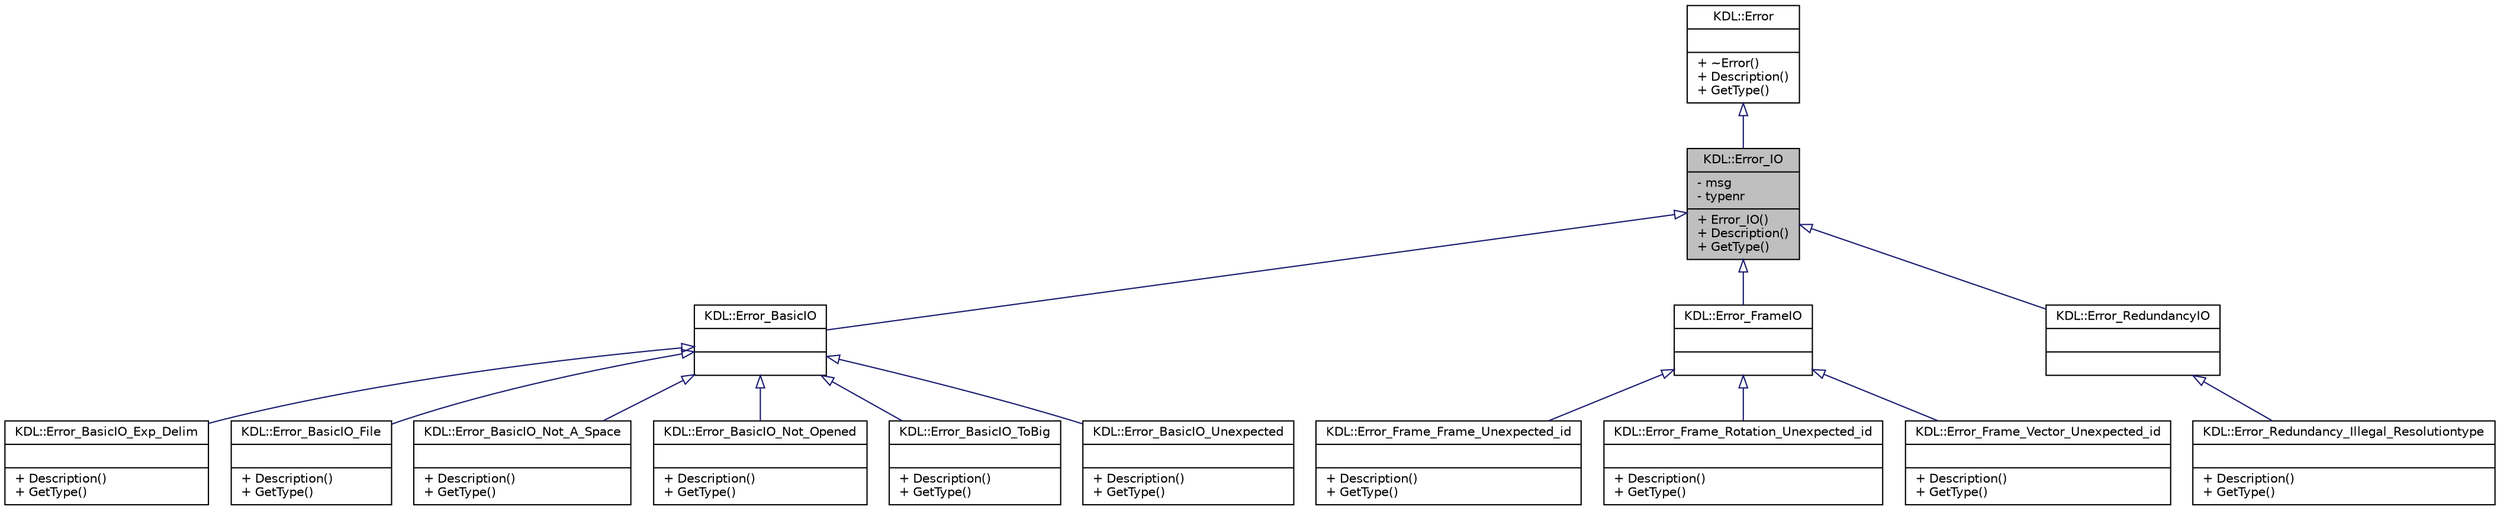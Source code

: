 digraph G
{
  edge [fontname="Helvetica",fontsize="10",labelfontname="Helvetica",labelfontsize="10"];
  node [fontname="Helvetica",fontsize="10",shape=record];
  Node1 [label="{KDL::Error_IO\n|- msg\l- typenr\l|+ Error_IO()\l+ Description()\l+ GetType()\l}",height=0.2,width=0.4,color="black", fillcolor="grey75", style="filled" fontcolor="black"];
  Node2 -> Node1 [dir=back,color="midnightblue",fontsize="10",style="solid",arrowtail="empty",fontname="Helvetica"];
  Node2 [label="{KDL::Error\n||+ ~Error()\l+ Description()\l+ GetType()\l}",height=0.2,width=0.4,color="black", fillcolor="white", style="filled",URL="$de/d0c/classKDL_1_1Error.html"];
  Node1 -> Node3 [dir=back,color="midnightblue",fontsize="10",style="solid",arrowtail="empty",fontname="Helvetica"];
  Node3 [label="{KDL::Error_BasicIO\n||}",height=0.2,width=0.4,color="black", fillcolor="white", style="filled",URL="$d2/d30/classKDL_1_1Error__BasicIO.html"];
  Node3 -> Node4 [dir=back,color="midnightblue",fontsize="10",style="solid",arrowtail="empty",fontname="Helvetica"];
  Node4 [label="{KDL::Error_BasicIO_Exp_Delim\n||+ Description()\l+ GetType()\l}",height=0.2,width=0.4,color="black", fillcolor="white", style="filled",URL="$d9/d48/classKDL_1_1Error__BasicIO__Exp__Delim.html"];
  Node3 -> Node5 [dir=back,color="midnightblue",fontsize="10",style="solid",arrowtail="empty",fontname="Helvetica"];
  Node5 [label="{KDL::Error_BasicIO_File\n||+ Description()\l+ GetType()\l}",height=0.2,width=0.4,color="black", fillcolor="white", style="filled",URL="$d7/d02/classKDL_1_1Error__BasicIO__File.html"];
  Node3 -> Node6 [dir=back,color="midnightblue",fontsize="10",style="solid",arrowtail="empty",fontname="Helvetica"];
  Node6 [label="{KDL::Error_BasicIO_Not_A_Space\n||+ Description()\l+ GetType()\l}",height=0.2,width=0.4,color="black", fillcolor="white", style="filled",URL="$d8/d5d/classKDL_1_1Error__BasicIO__Not__A__Space.html"];
  Node3 -> Node7 [dir=back,color="midnightblue",fontsize="10",style="solid",arrowtail="empty",fontname="Helvetica"];
  Node7 [label="{KDL::Error_BasicIO_Not_Opened\n||+ Description()\l+ GetType()\l}",height=0.2,width=0.4,color="black", fillcolor="white", style="filled",URL="$df/d20/classKDL_1_1Error__BasicIO__Not__Opened.html"];
  Node3 -> Node8 [dir=back,color="midnightblue",fontsize="10",style="solid",arrowtail="empty",fontname="Helvetica"];
  Node8 [label="{KDL::Error_BasicIO_ToBig\n||+ Description()\l+ GetType()\l}",height=0.2,width=0.4,color="black", fillcolor="white", style="filled",URL="$dc/d89/classKDL_1_1Error__BasicIO__ToBig.html"];
  Node3 -> Node9 [dir=back,color="midnightblue",fontsize="10",style="solid",arrowtail="empty",fontname="Helvetica"];
  Node9 [label="{KDL::Error_BasicIO_Unexpected\n||+ Description()\l+ GetType()\l}",height=0.2,width=0.4,color="black", fillcolor="white", style="filled",URL="$d9/dbb/classKDL_1_1Error__BasicIO__Unexpected.html"];
  Node1 -> Node10 [dir=back,color="midnightblue",fontsize="10",style="solid",arrowtail="empty",fontname="Helvetica"];
  Node10 [label="{KDL::Error_FrameIO\n||}",height=0.2,width=0.4,color="black", fillcolor="white", style="filled",URL="$db/d09/classKDL_1_1Error__FrameIO.html"];
  Node10 -> Node11 [dir=back,color="midnightblue",fontsize="10",style="solid",arrowtail="empty",fontname="Helvetica"];
  Node11 [label="{KDL::Error_Frame_Frame_Unexpected_id\n||+ Description()\l+ GetType()\l}",height=0.2,width=0.4,color="black", fillcolor="white", style="filled",URL="$d7/def/classKDL_1_1Error__Frame__Frame__Unexpected__id.html"];
  Node10 -> Node12 [dir=back,color="midnightblue",fontsize="10",style="solid",arrowtail="empty",fontname="Helvetica"];
  Node12 [label="{KDL::Error_Frame_Rotation_Unexpected_id\n||+ Description()\l+ GetType()\l}",height=0.2,width=0.4,color="black", fillcolor="white", style="filled",URL="$d1/d39/classKDL_1_1Error__Frame__Rotation__Unexpected__id.html"];
  Node10 -> Node13 [dir=back,color="midnightblue",fontsize="10",style="solid",arrowtail="empty",fontname="Helvetica"];
  Node13 [label="{KDL::Error_Frame_Vector_Unexpected_id\n||+ Description()\l+ GetType()\l}",height=0.2,width=0.4,color="black", fillcolor="white", style="filled",URL="$d1/d86/classKDL_1_1Error__Frame__Vector__Unexpected__id.html"];
  Node1 -> Node14 [dir=back,color="midnightblue",fontsize="10",style="solid",arrowtail="empty",fontname="Helvetica"];
  Node14 [label="{KDL::Error_RedundancyIO\n||}",height=0.2,width=0.4,color="black", fillcolor="white", style="filled",URL="$d9/dec/classKDL_1_1Error__RedundancyIO.html",tooltip="Error_Redundancy indicates an error that occured during solving for redundancy."];
  Node14 -> Node15 [dir=back,color="midnightblue",fontsize="10",style="solid",arrowtail="empty",fontname="Helvetica"];
  Node15 [label="{KDL::Error_Redundancy_Illegal_Resolutiontype\n||+ Description()\l+ GetType()\l}",height=0.2,width=0.4,color="black", fillcolor="white", style="filled",URL="$d0/da9/classKDL_1_1Error__Redundancy__Illegal__Resolutiontype.html"];
}
